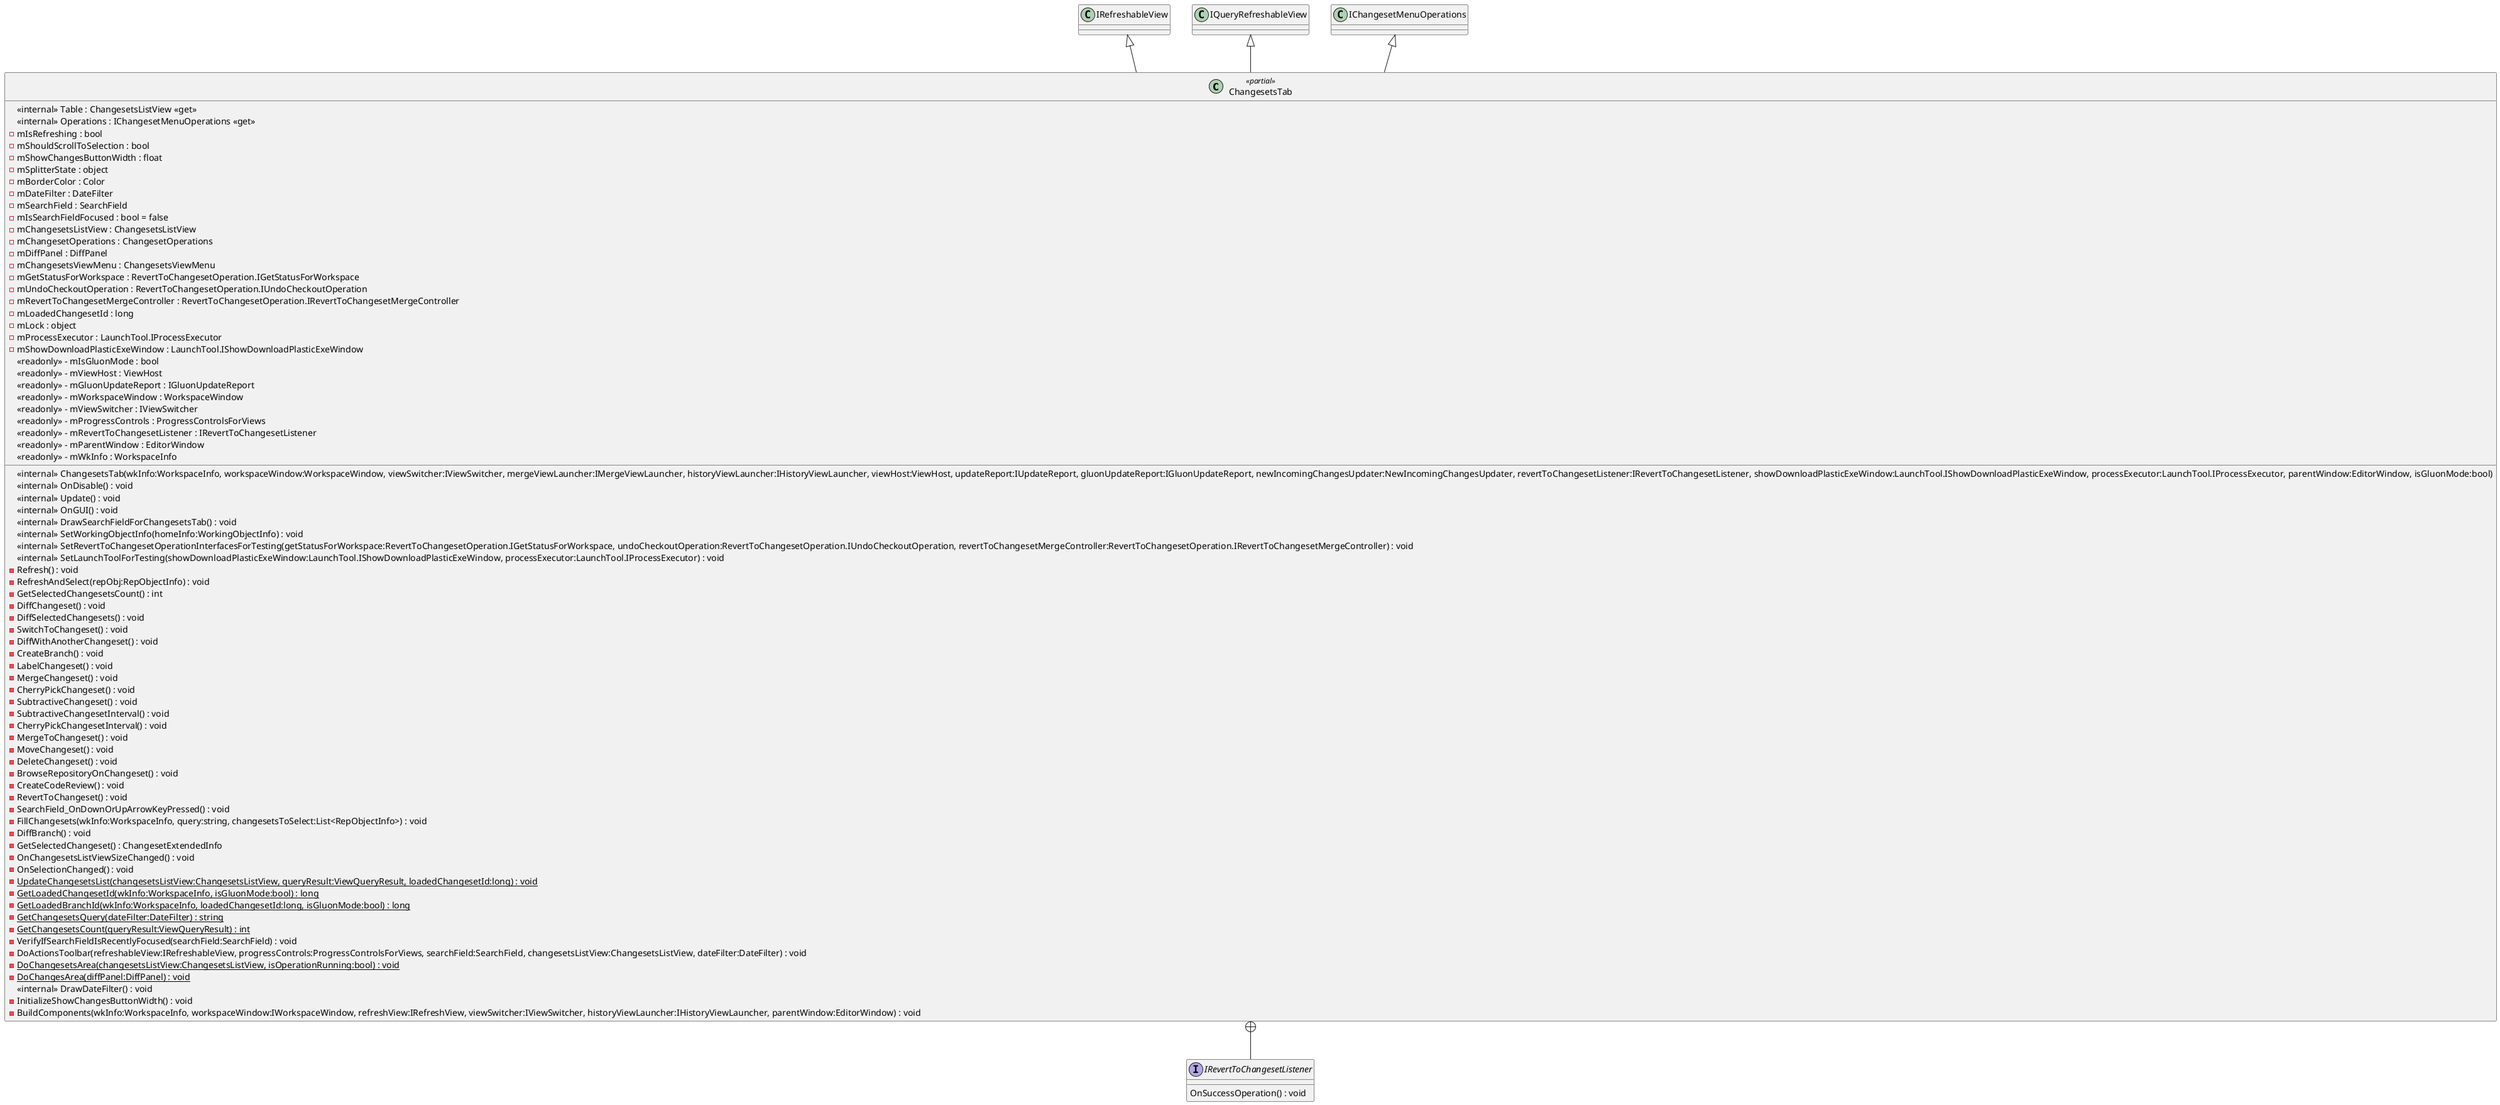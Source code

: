 @startuml
class ChangesetsTab <<partial>> {
    <<internal>> Table : ChangesetsListView <<get>>
    <<internal>> Operations : IChangesetMenuOperations <<get>>
    <<internal>> ChangesetsTab(wkInfo:WorkspaceInfo, workspaceWindow:WorkspaceWindow, viewSwitcher:IViewSwitcher, mergeViewLauncher:IMergeViewLauncher, historyViewLauncher:IHistoryViewLauncher, viewHost:ViewHost, updateReport:IUpdateReport, gluonUpdateReport:IGluonUpdateReport, newIncomingChangesUpdater:NewIncomingChangesUpdater, revertToChangesetListener:IRevertToChangesetListener, showDownloadPlasticExeWindow:LaunchTool.IShowDownloadPlasticExeWindow, processExecutor:LaunchTool.IProcessExecutor, parentWindow:EditorWindow, isGluonMode:bool)
    <<internal>> OnDisable() : void
    <<internal>> Update() : void
    <<internal>> OnGUI() : void
    <<internal>> DrawSearchFieldForChangesetsTab() : void
    <<internal>> SetWorkingObjectInfo(homeInfo:WorkingObjectInfo) : void
    <<internal>> SetRevertToChangesetOperationInterfacesForTesting(getStatusForWorkspace:RevertToChangesetOperation.IGetStatusForWorkspace, undoCheckoutOperation:RevertToChangesetOperation.IUndoCheckoutOperation, revertToChangesetMergeController:RevertToChangesetOperation.IRevertToChangesetMergeController) : void
    <<internal>> SetLaunchToolForTesting(showDownloadPlasticExeWindow:LaunchTool.IShowDownloadPlasticExeWindow, processExecutor:LaunchTool.IProcessExecutor) : void
    - Refresh() : void
    - RefreshAndSelect(repObj:RepObjectInfo) : void
    - GetSelectedChangesetsCount() : int
    - DiffChangeset() : void
    - DiffSelectedChangesets() : void
    - SwitchToChangeset() : void
    - DiffWithAnotherChangeset() : void
    - CreateBranch() : void
    - LabelChangeset() : void
    - MergeChangeset() : void
    - CherryPickChangeset() : void
    - SubtractiveChangeset() : void
    - SubtractiveChangesetInterval() : void
    - CherryPickChangesetInterval() : void
    - MergeToChangeset() : void
    - MoveChangeset() : void
    - DeleteChangeset() : void
    - BrowseRepositoryOnChangeset() : void
    - CreateCodeReview() : void
    - RevertToChangeset() : void
    - SearchField_OnDownOrUpArrowKeyPressed() : void
    - FillChangesets(wkInfo:WorkspaceInfo, query:string, changesetsToSelect:List<RepObjectInfo>) : void
    - DiffBranch() : void
    - GetSelectedChangeset() : ChangesetExtendedInfo
    - OnChangesetsListViewSizeChanged() : void
    - OnSelectionChanged() : void
    {static} - UpdateChangesetsList(changesetsListView:ChangesetsListView, queryResult:ViewQueryResult, loadedChangesetId:long) : void
    {static} - GetLoadedChangesetId(wkInfo:WorkspaceInfo, isGluonMode:bool) : long
    {static} - GetLoadedBranchId(wkInfo:WorkspaceInfo, loadedChangesetId:long, isGluonMode:bool) : long
    {static} - GetChangesetsQuery(dateFilter:DateFilter) : string
    {static} - GetChangesetsCount(queryResult:ViewQueryResult) : int
    - VerifyIfSearchFieldIsRecentlyFocused(searchField:SearchField) : void
    - DoActionsToolbar(refreshableView:IRefreshableView, progressControls:ProgressControlsForViews, searchField:SearchField, changesetsListView:ChangesetsListView, dateFilter:DateFilter) : void
    {static} - DoChangesetsArea(changesetsListView:ChangesetsListView, isOperationRunning:bool) : void
    {static} - DoChangesArea(diffPanel:DiffPanel) : void
    <<internal>> DrawDateFilter() : void
    - InitializeShowChangesButtonWidth() : void
    - BuildComponents(wkInfo:WorkspaceInfo, workspaceWindow:IWorkspaceWindow, refreshView:IRefreshView, viewSwitcher:IViewSwitcher, historyViewLauncher:IHistoryViewLauncher, parentWindow:EditorWindow) : void
    - mIsRefreshing : bool
    - mShouldScrollToSelection : bool
    - mShowChangesButtonWidth : float
    - mSplitterState : object
    - mBorderColor : Color
    - mDateFilter : DateFilter
    - mSearchField : SearchField
    - mIsSearchFieldFocused : bool = false
    - mChangesetsListView : ChangesetsListView
    - mChangesetOperations : ChangesetOperations
    - mDiffPanel : DiffPanel
    - mChangesetsViewMenu : ChangesetsViewMenu
    - mGetStatusForWorkspace : RevertToChangesetOperation.IGetStatusForWorkspace
    - mUndoCheckoutOperation : RevertToChangesetOperation.IUndoCheckoutOperation
    - mRevertToChangesetMergeController : RevertToChangesetOperation.IRevertToChangesetMergeController
    - mLoadedChangesetId : long
    - mLock : object
    - mProcessExecutor : LaunchTool.IProcessExecutor
    - mShowDownloadPlasticExeWindow : LaunchTool.IShowDownloadPlasticExeWindow
    <<readonly>> - mIsGluonMode : bool
    <<readonly>> - mViewHost : ViewHost
    <<readonly>> - mGluonUpdateReport : IGluonUpdateReport
    <<readonly>> - mWorkspaceWindow : WorkspaceWindow
    <<readonly>> - mViewSwitcher : IViewSwitcher
    <<readonly>> - mProgressControls : ProgressControlsForViews
    <<readonly>> - mRevertToChangesetListener : IRevertToChangesetListener
    <<readonly>> - mParentWindow : EditorWindow
    <<readonly>> - mWkInfo : WorkspaceInfo
}
interface IRevertToChangesetListener {
    OnSuccessOperation() : void
}
IRefreshableView <|-- ChangesetsTab
IQueryRefreshableView <|-- ChangesetsTab
IChangesetMenuOperations <|-- ChangesetsTab
ChangesetsTab +-- IRevertToChangesetListener
@enduml
